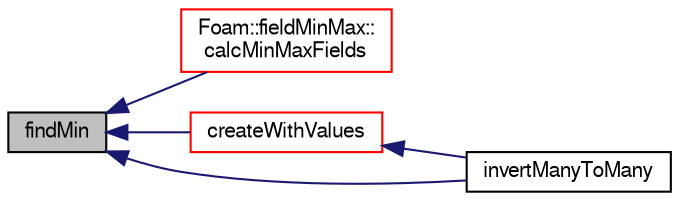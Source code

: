 digraph "findMin"
{
  bgcolor="transparent";
  edge [fontname="FreeSans",fontsize="10",labelfontname="FreeSans",labelfontsize="10"];
  node [fontname="FreeSans",fontsize="10",shape=record];
  rankdir="LR";
  Node11490 [label="findMin",height=0.2,width=0.4,color="black", fillcolor="grey75", style="filled", fontcolor="black"];
  Node11490 -> Node11491 [dir="back",color="midnightblue",fontsize="10",style="solid",fontname="FreeSans"];
  Node11491 [label="Foam::fieldMinMax::\lcalcMinMaxFields",height=0.2,width=0.4,color="red",URL="$a28718.html#a6126365ecd734d34bcb4c240e4ce8039",tooltip="Calculate the field min/max. "];
  Node11490 -> Node11494 [dir="back",color="midnightblue",fontsize="10",style="solid",fontname="FreeSans"];
  Node11494 [label="createWithValues",height=0.2,width=0.4,color="red",URL="$a21124.html#aeeca6143ff7b77311c502e416937caf1",tooltip="Opposite of findIndices: set values at indices to given value. "];
  Node11494 -> Node11495 [dir="back",color="midnightblue",fontsize="10",style="solid",fontname="FreeSans"];
  Node11495 [label="invertManyToMany",height=0.2,width=0.4,color="black",URL="$a21124.html#a60361d3b41d646c75759253d819ea911"];
  Node11490 -> Node11495 [dir="back",color="midnightblue",fontsize="10",style="solid",fontname="FreeSans"];
}
